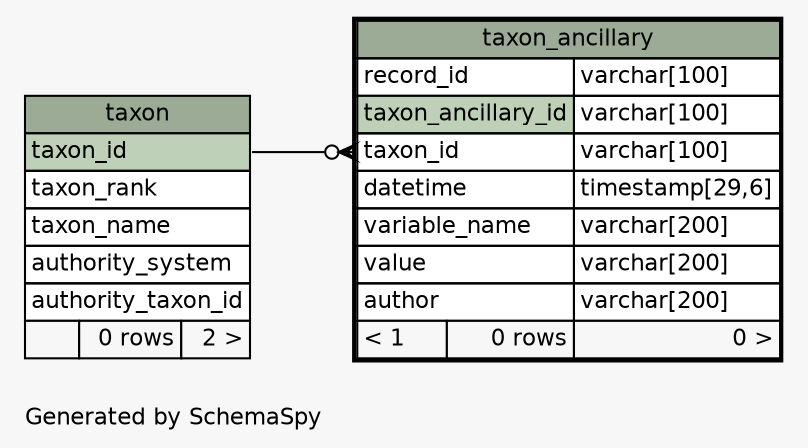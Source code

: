 // dot 2.38.0 on Mac OS X 10.11.6
// SchemaSpy rev 590
digraph "oneDegreeRelationshipsDiagram" {
  graph [
    rankdir="RL"
    bgcolor="#f7f7f7"
    label="\nGenerated by SchemaSpy"
    labeljust="l"
    nodesep="0.18"
    ranksep="0.46"
    fontname="Helvetica"
    fontsize="11"
  ];
  node [
    fontname="Helvetica"
    fontsize="11"
    shape="plaintext"
  ];
  edge [
    arrowsize="0.8"
  ];
  "taxon_ancillary":"taxon_id":w -> "taxon":"taxon_id":e [arrowhead=none dir=back arrowtail=crowodot];
  "taxon" [
    label=<
    <TABLE BORDER="0" CELLBORDER="1" CELLSPACING="0" BGCOLOR="#ffffff">
      <TR><TD COLSPAN="3" BGCOLOR="#9bab96" ALIGN="CENTER">taxon</TD></TR>
      <TR><TD PORT="taxon_id" COLSPAN="3" BGCOLOR="#bed1b8" ALIGN="LEFT">taxon_id</TD></TR>
      <TR><TD PORT="taxon_rank" COLSPAN="3" ALIGN="LEFT">taxon_rank</TD></TR>
      <TR><TD PORT="taxon_name" COLSPAN="3" ALIGN="LEFT">taxon_name</TD></TR>
      <TR><TD PORT="authority_system" COLSPAN="3" ALIGN="LEFT">authority_system</TD></TR>
      <TR><TD PORT="authority_taxon_id" COLSPAN="3" ALIGN="LEFT">authority_taxon_id</TD></TR>
      <TR><TD ALIGN="LEFT" BGCOLOR="#f7f7f7">  </TD><TD ALIGN="RIGHT" BGCOLOR="#f7f7f7">0 rows</TD><TD ALIGN="RIGHT" BGCOLOR="#f7f7f7">2 &gt;</TD></TR>
    </TABLE>>
    URL="taxon.html"
    tooltip="taxon"
  ];
  "taxon_ancillary" [
    label=<
    <TABLE BORDER="2" CELLBORDER="1" CELLSPACING="0" BGCOLOR="#ffffff">
      <TR><TD COLSPAN="3" BGCOLOR="#9bab96" ALIGN="CENTER">taxon_ancillary</TD></TR>
      <TR><TD PORT="record_id" COLSPAN="2" ALIGN="LEFT">record_id</TD><TD PORT="record_id.type" ALIGN="LEFT">varchar[100]</TD></TR>
      <TR><TD PORT="taxon_ancillary_id" COLSPAN="2" BGCOLOR="#bed1b8" ALIGN="LEFT">taxon_ancillary_id</TD><TD PORT="taxon_ancillary_id.type" ALIGN="LEFT">varchar[100]</TD></TR>
      <TR><TD PORT="taxon_id" COLSPAN="2" ALIGN="LEFT">taxon_id</TD><TD PORT="taxon_id.type" ALIGN="LEFT">varchar[100]</TD></TR>
      <TR><TD PORT="datetime" COLSPAN="2" ALIGN="LEFT">datetime</TD><TD PORT="datetime.type" ALIGN="LEFT">timestamp[29,6]</TD></TR>
      <TR><TD PORT="variable_name" COLSPAN="2" ALIGN="LEFT">variable_name</TD><TD PORT="variable_name.type" ALIGN="LEFT">varchar[200]</TD></TR>
      <TR><TD PORT="value" COLSPAN="2" ALIGN="LEFT">value</TD><TD PORT="value.type" ALIGN="LEFT">varchar[200]</TD></TR>
      <TR><TD PORT="author" COLSPAN="2" ALIGN="LEFT">author</TD><TD PORT="author.type" ALIGN="LEFT">varchar[200]</TD></TR>
      <TR><TD ALIGN="LEFT" BGCOLOR="#f7f7f7">&lt; 1</TD><TD ALIGN="RIGHT" BGCOLOR="#f7f7f7">0 rows</TD><TD ALIGN="RIGHT" BGCOLOR="#f7f7f7">0 &gt;</TD></TR>
    </TABLE>>
    URL="taxon_ancillary.html"
    tooltip="taxon_ancillary"
  ];
}
